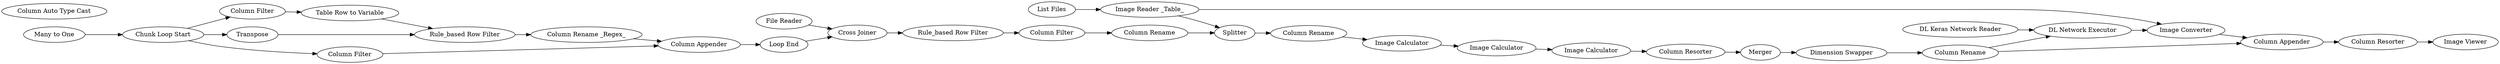 digraph {
	17 [label="DL Keras Network Reader"]
	32 [label="List Files"]
	33 [label="Image Reader _Table_"]
	34 [label="Image Viewer"]
	36 [label="Dimension Swapper"]
	45 [label=Splitter]
	46 [label="Column Rename"]
	47 [label="Image Calculator"]
	48 [label="Image Calculator"]
	49 [label="Image Calculator"]
	50 [label=Merger]
	51 [label="Column Resorter"]
	71 [label="Column Rename"]
	20 [label="Many to One"]
	22 [label="File Reader"]
	23 [label="Rule_based Row Filter"]
	26 [label="Cross Joiner"]
	28 [label="Column Filter"]
	30 [label="Column Rename"]
	53 [label="Chunk Loop Start"]
	55 [label="Table Row to Variable"]
	56 [label="Column Filter"]
	57 [label=Transpose]
	60 [label="Rule_based Row Filter"]
	61 [label="Column Filter"]
	62 [label="Column Appender"]
	63 [label="Loop End"]
	64 [label="Column Rename _Regex_"]
	65 [label="Column Resorter"]
	72 [label="Column Appender"]
	73 [label="Image Converter"]
	74 [label="Column Auto Type Cast"]
	78 [label="DL Network Executor"]
	36 -> 71
	45 -> 46
	46 -> 47
	47 -> 48
	48 -> 49
	49 -> 51
	50 -> 36
	51 -> 50
	20 -> 53
	22 -> 26
	23 -> 28
	26 -> 23
	28 -> 30
	30 -> 45
	53 -> 61
	53 -> 57
	53 -> 56
	55 -> 60
	56 -> 55
	57 -> 60
	60 -> 64
	61 -> 62
	62 -> 63
	63 -> 26
	64 -> 62
	72 -> 65
	73 -> 72
	71 -> 72
	17 -> 78
	32 -> 33
	33 -> 45
	33 -> 73
	71 -> 78
	65 -> 34
	78 -> 73
	rankdir=LR
}
